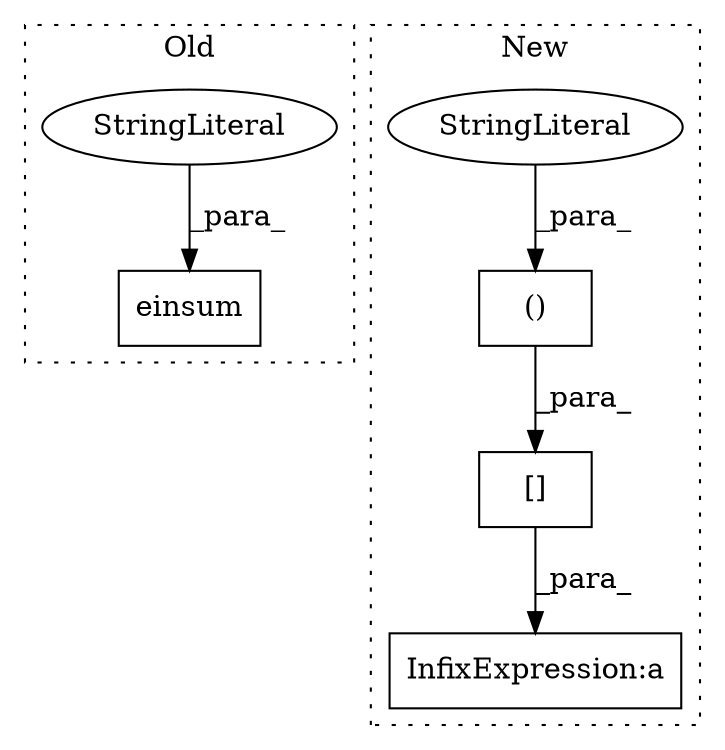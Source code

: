 digraph G {
subgraph cluster0 {
1 [label="einsum" a="32" s="6792,6829" l="7,1" shape="box"];
6 [label="StringLiteral" a="45" s="6799" l="15" shape="ellipse"];
label = "Old";
style="dotted";
}
subgraph cluster1 {
2 [label="[]" a="2" s="7001,7100" l="20,2" shape="box"];
3 [label="()" a="106" s="7021" l="79" shape="box"];
4 [label="StringLiteral" a="45" s="7084" l="16" shape="ellipse"];
5 [label="InfixExpression:a" a="27" s="7102" l="3" shape="box"];
label = "New";
style="dotted";
}
2 -> 5 [label="_para_"];
3 -> 2 [label="_para_"];
4 -> 3 [label="_para_"];
6 -> 1 [label="_para_"];
}